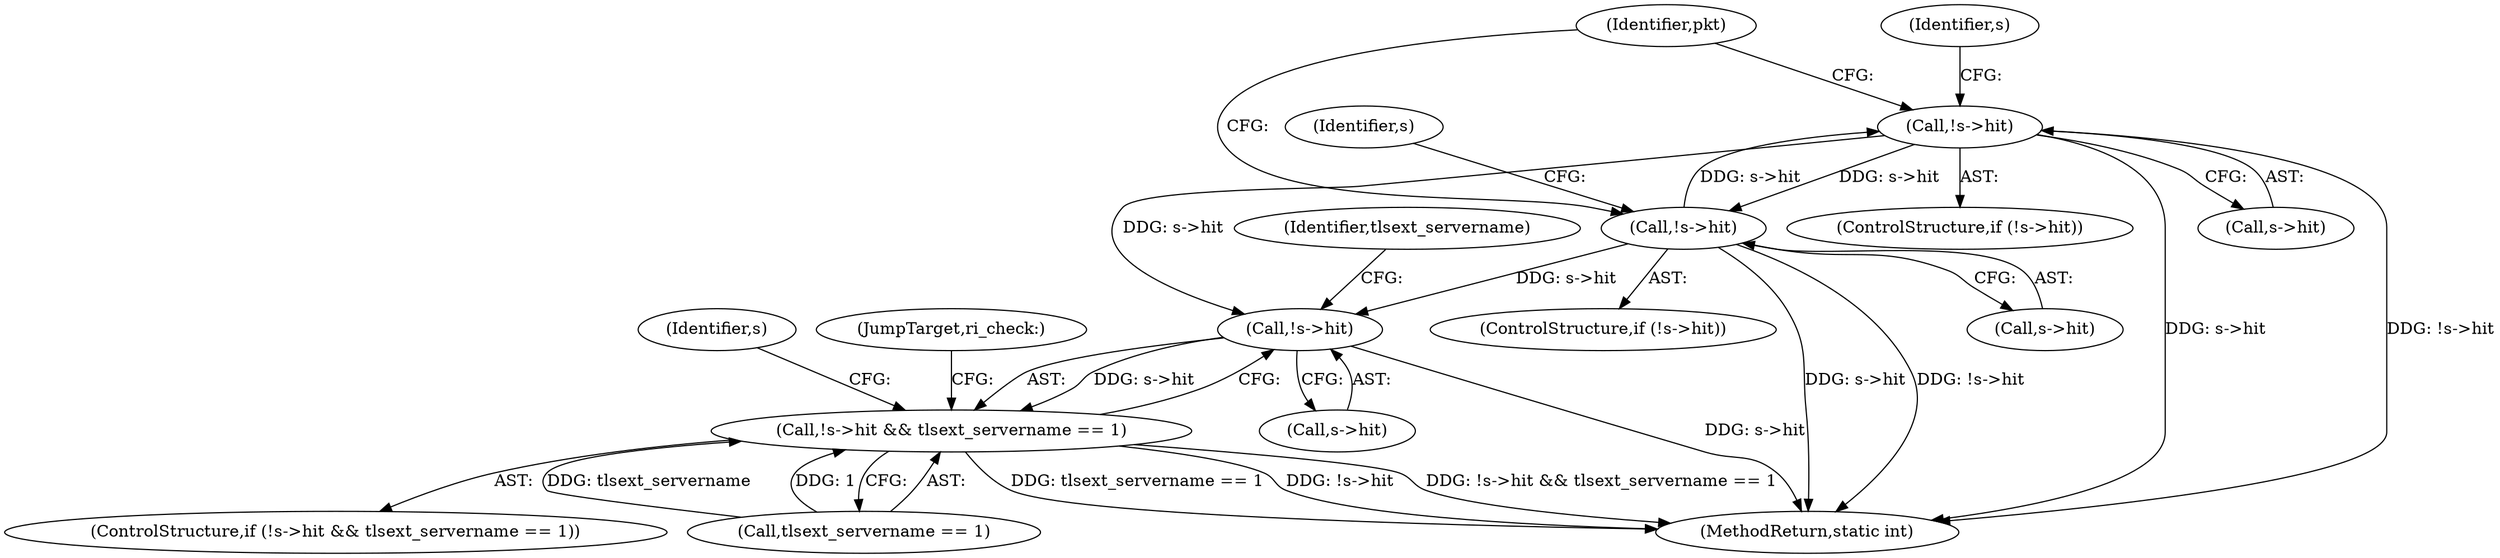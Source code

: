 digraph "0_openssl_4ad93618d26a3ea23d36ad5498ff4f59eff3a4d2_8@pointer" {
"1000862" [label="(Call,!s->hit)"];
"1000327" [label="(Call,!s->hit)"];
"1000862" [label="(Call,!s->hit)"];
"1000900" [label="(Call,!s->hit)"];
"1000899" [label="(Call,!s->hit && tlsext_servername == 1)"];
"1000327" [label="(Call,!s->hit)"];
"1001017" [label="(MethodReturn,static int)"];
"1000869" [label="(Identifier,s)"];
"1000328" [label="(Call,s->hit)"];
"1000335" [label="(Identifier,s)"];
"1000862" [label="(Call,!s->hit)"];
"1000901" [label="(Call,s->hit)"];
"1000900" [label="(Call,!s->hit)"];
"1000910" [label="(Identifier,s)"];
"1000209" [label="(Identifier,pkt)"];
"1000899" [label="(Call,!s->hit && tlsext_servername == 1)"];
"1000898" [label="(ControlStructure,if (!s->hit && tlsext_servername == 1))"];
"1000905" [label="(Identifier,tlsext_servername)"];
"1000904" [label="(Call,tlsext_servername == 1)"];
"1000326" [label="(ControlStructure,if (!s->hit))"];
"1000861" [label="(ControlStructure,if (!s->hit))"];
"1000954" [label="(JumpTarget,ri_check:)"];
"1000863" [label="(Call,s->hit)"];
"1000862" -> "1000861"  [label="AST: "];
"1000862" -> "1000863"  [label="CFG: "];
"1000863" -> "1000862"  [label="AST: "];
"1000209" -> "1000862"  [label="CFG: "];
"1000869" -> "1000862"  [label="CFG: "];
"1000862" -> "1001017"  [label="DDG: s->hit"];
"1000862" -> "1001017"  [label="DDG: !s->hit"];
"1000862" -> "1000327"  [label="DDG: s->hit"];
"1000327" -> "1000862"  [label="DDG: s->hit"];
"1000862" -> "1000900"  [label="DDG: s->hit"];
"1000327" -> "1000326"  [label="AST: "];
"1000327" -> "1000328"  [label="CFG: "];
"1000328" -> "1000327"  [label="AST: "];
"1000209" -> "1000327"  [label="CFG: "];
"1000335" -> "1000327"  [label="CFG: "];
"1000327" -> "1001017"  [label="DDG: s->hit"];
"1000327" -> "1001017"  [label="DDG: !s->hit"];
"1000327" -> "1000900"  [label="DDG: s->hit"];
"1000900" -> "1000899"  [label="AST: "];
"1000900" -> "1000901"  [label="CFG: "];
"1000901" -> "1000900"  [label="AST: "];
"1000905" -> "1000900"  [label="CFG: "];
"1000899" -> "1000900"  [label="CFG: "];
"1000900" -> "1001017"  [label="DDG: s->hit"];
"1000900" -> "1000899"  [label="DDG: s->hit"];
"1000899" -> "1000898"  [label="AST: "];
"1000899" -> "1000904"  [label="CFG: "];
"1000904" -> "1000899"  [label="AST: "];
"1000910" -> "1000899"  [label="CFG: "];
"1000954" -> "1000899"  [label="CFG: "];
"1000899" -> "1001017"  [label="DDG: !s->hit && tlsext_servername == 1"];
"1000899" -> "1001017"  [label="DDG: tlsext_servername == 1"];
"1000899" -> "1001017"  [label="DDG: !s->hit"];
"1000904" -> "1000899"  [label="DDG: tlsext_servername"];
"1000904" -> "1000899"  [label="DDG: 1"];
}
